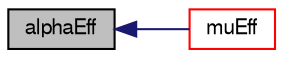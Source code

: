 digraph "alphaEff"
{
  bgcolor="transparent";
  edge [fontname="FreeSans",fontsize="10",labelfontname="FreeSans",labelfontsize="10"];
  node [fontname="FreeSans",fontsize="10",shape=record];
  rankdir="LR";
  Node378 [label="alphaEff",height=0.2,width=0.4,color="black", fillcolor="grey75", style="filled", fontcolor="black"];
  Node378 -> Node379 [dir="back",color="midnightblue",fontsize="10",style="solid",fontname="FreeSans"];
  Node379 [label="muEff",height=0.2,width=0.4,color="red",URL="$a30814.html#aa206832eff83026a00ef917343447f26",tooltip="Return the effective viscosity, i.e. the laminar viscosity. "];
}
